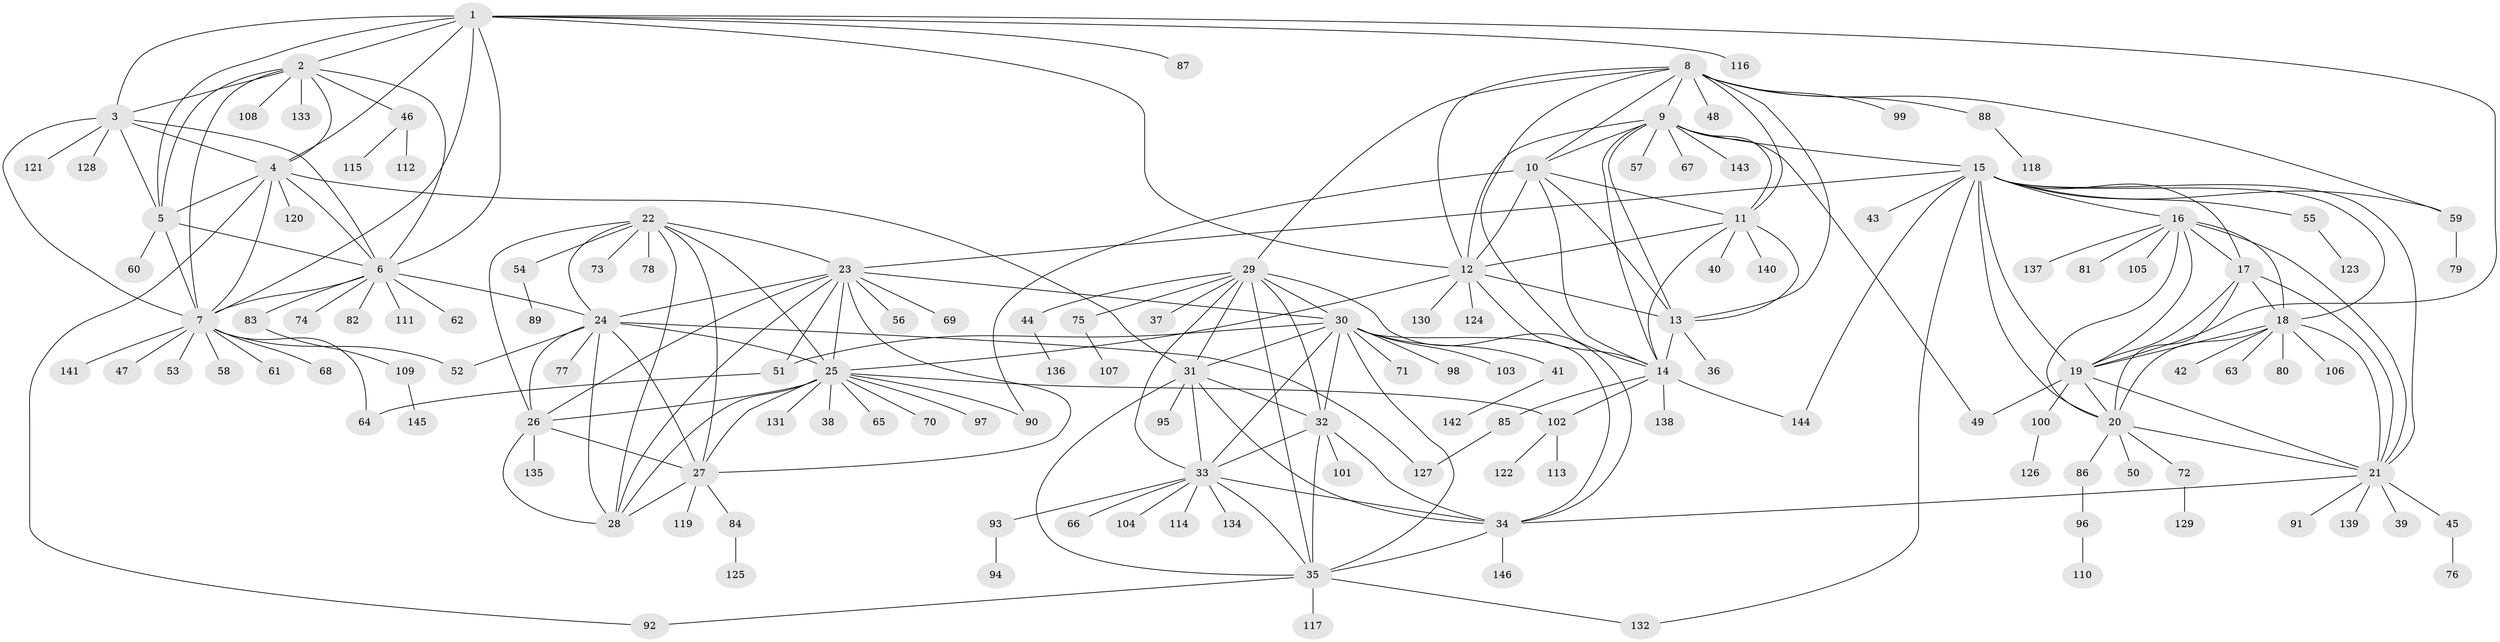 // Generated by graph-tools (version 1.1) at 2025/02/03/09/25 03:02:36]
// undirected, 146 vertices, 237 edges
graph export_dot {
graph [start="1"]
  node [color=gray90,style=filled];
  1;
  2;
  3;
  4;
  5;
  6;
  7;
  8;
  9;
  10;
  11;
  12;
  13;
  14;
  15;
  16;
  17;
  18;
  19;
  20;
  21;
  22;
  23;
  24;
  25;
  26;
  27;
  28;
  29;
  30;
  31;
  32;
  33;
  34;
  35;
  36;
  37;
  38;
  39;
  40;
  41;
  42;
  43;
  44;
  45;
  46;
  47;
  48;
  49;
  50;
  51;
  52;
  53;
  54;
  55;
  56;
  57;
  58;
  59;
  60;
  61;
  62;
  63;
  64;
  65;
  66;
  67;
  68;
  69;
  70;
  71;
  72;
  73;
  74;
  75;
  76;
  77;
  78;
  79;
  80;
  81;
  82;
  83;
  84;
  85;
  86;
  87;
  88;
  89;
  90;
  91;
  92;
  93;
  94;
  95;
  96;
  97;
  98;
  99;
  100;
  101;
  102;
  103;
  104;
  105;
  106;
  107;
  108;
  109;
  110;
  111;
  112;
  113;
  114;
  115;
  116;
  117;
  118;
  119;
  120;
  121;
  122;
  123;
  124;
  125;
  126;
  127;
  128;
  129;
  130;
  131;
  132;
  133;
  134;
  135;
  136;
  137;
  138;
  139;
  140;
  141;
  142;
  143;
  144;
  145;
  146;
  1 -- 2;
  1 -- 3;
  1 -- 4;
  1 -- 5;
  1 -- 6;
  1 -- 7;
  1 -- 12;
  1 -- 19;
  1 -- 87;
  1 -- 116;
  2 -- 3;
  2 -- 4;
  2 -- 5;
  2 -- 6;
  2 -- 7;
  2 -- 46;
  2 -- 108;
  2 -- 133;
  3 -- 4;
  3 -- 5;
  3 -- 6;
  3 -- 7;
  3 -- 121;
  3 -- 128;
  4 -- 5;
  4 -- 6;
  4 -- 7;
  4 -- 31;
  4 -- 92;
  4 -- 120;
  5 -- 6;
  5 -- 7;
  5 -- 60;
  6 -- 7;
  6 -- 24;
  6 -- 62;
  6 -- 74;
  6 -- 82;
  6 -- 83;
  6 -- 111;
  7 -- 47;
  7 -- 52;
  7 -- 53;
  7 -- 58;
  7 -- 61;
  7 -- 64;
  7 -- 68;
  7 -- 141;
  8 -- 9;
  8 -- 10;
  8 -- 11;
  8 -- 12;
  8 -- 13;
  8 -- 14;
  8 -- 29;
  8 -- 48;
  8 -- 59;
  8 -- 88;
  8 -- 99;
  9 -- 10;
  9 -- 11;
  9 -- 12;
  9 -- 13;
  9 -- 14;
  9 -- 15;
  9 -- 49;
  9 -- 57;
  9 -- 67;
  9 -- 143;
  10 -- 11;
  10 -- 12;
  10 -- 13;
  10 -- 14;
  10 -- 90;
  11 -- 12;
  11 -- 13;
  11 -- 14;
  11 -- 40;
  11 -- 140;
  12 -- 13;
  12 -- 14;
  12 -- 25;
  12 -- 124;
  12 -- 130;
  13 -- 14;
  13 -- 36;
  14 -- 85;
  14 -- 102;
  14 -- 138;
  14 -- 144;
  15 -- 16;
  15 -- 17;
  15 -- 18;
  15 -- 19;
  15 -- 20;
  15 -- 21;
  15 -- 23;
  15 -- 43;
  15 -- 55;
  15 -- 59;
  15 -- 132;
  15 -- 144;
  16 -- 17;
  16 -- 18;
  16 -- 19;
  16 -- 20;
  16 -- 21;
  16 -- 81;
  16 -- 105;
  16 -- 137;
  17 -- 18;
  17 -- 19;
  17 -- 20;
  17 -- 21;
  18 -- 19;
  18 -- 20;
  18 -- 21;
  18 -- 42;
  18 -- 63;
  18 -- 80;
  18 -- 106;
  19 -- 20;
  19 -- 21;
  19 -- 49;
  19 -- 100;
  20 -- 21;
  20 -- 50;
  20 -- 72;
  20 -- 86;
  21 -- 34;
  21 -- 39;
  21 -- 45;
  21 -- 91;
  21 -- 139;
  22 -- 23;
  22 -- 24;
  22 -- 25;
  22 -- 26;
  22 -- 27;
  22 -- 28;
  22 -- 54;
  22 -- 73;
  22 -- 78;
  23 -- 24;
  23 -- 25;
  23 -- 26;
  23 -- 27;
  23 -- 28;
  23 -- 30;
  23 -- 51;
  23 -- 56;
  23 -- 69;
  24 -- 25;
  24 -- 26;
  24 -- 27;
  24 -- 28;
  24 -- 52;
  24 -- 77;
  24 -- 127;
  25 -- 26;
  25 -- 27;
  25 -- 28;
  25 -- 38;
  25 -- 65;
  25 -- 70;
  25 -- 90;
  25 -- 97;
  25 -- 102;
  25 -- 131;
  26 -- 27;
  26 -- 28;
  26 -- 135;
  27 -- 28;
  27 -- 84;
  27 -- 119;
  29 -- 30;
  29 -- 31;
  29 -- 32;
  29 -- 33;
  29 -- 34;
  29 -- 35;
  29 -- 37;
  29 -- 44;
  29 -- 75;
  30 -- 31;
  30 -- 32;
  30 -- 33;
  30 -- 34;
  30 -- 35;
  30 -- 41;
  30 -- 51;
  30 -- 71;
  30 -- 98;
  30 -- 103;
  31 -- 32;
  31 -- 33;
  31 -- 34;
  31 -- 35;
  31 -- 95;
  32 -- 33;
  32 -- 34;
  32 -- 35;
  32 -- 101;
  33 -- 34;
  33 -- 35;
  33 -- 66;
  33 -- 93;
  33 -- 104;
  33 -- 114;
  33 -- 134;
  34 -- 35;
  34 -- 146;
  35 -- 92;
  35 -- 117;
  35 -- 132;
  41 -- 142;
  44 -- 136;
  45 -- 76;
  46 -- 112;
  46 -- 115;
  51 -- 64;
  54 -- 89;
  55 -- 123;
  59 -- 79;
  72 -- 129;
  75 -- 107;
  83 -- 109;
  84 -- 125;
  85 -- 127;
  86 -- 96;
  88 -- 118;
  93 -- 94;
  96 -- 110;
  100 -- 126;
  102 -- 113;
  102 -- 122;
  109 -- 145;
}
